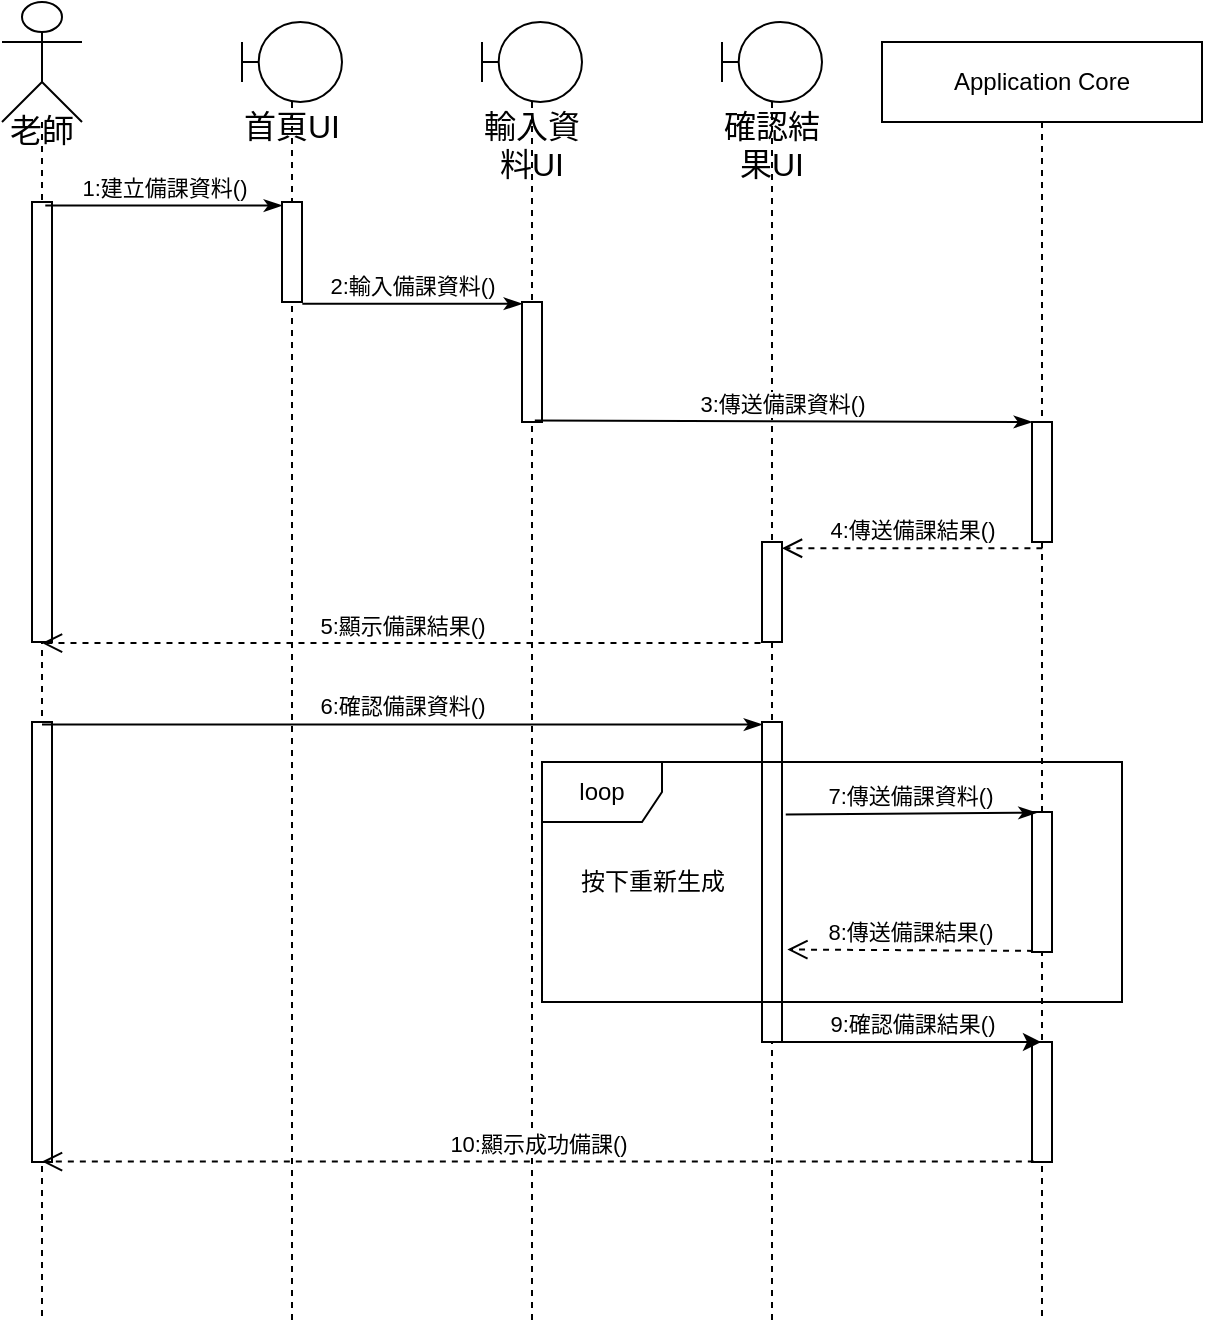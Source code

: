 <mxfile>
    <diagram name="第 1 页" id="_kCn5gWWrIlWfqqUU_DX">
        <mxGraphModel dx="1090" dy="654" grid="1" gridSize="10" guides="1" tooltips="1" connect="1" arrows="1" fold="1" page="1" pageScale="1" pageWidth="1100" pageHeight="1700" math="0" shadow="0">
            <root>
                <mxCell id="0"/>
                <mxCell id="1" parent="0"/>
                <mxCell id="3" value="&lt;p&gt;&lt;font style=&quot;font-size: 16px;&quot;&gt;老師&lt;/font&gt;&lt;/p&gt;" style="shape=umlLifeline;participant=umlActor;perimeter=lifelinePerimeter;whiteSpace=wrap;html=1;container=1;collapsible=0;recursiveResize=0;verticalAlign=top;spacingTop=36;outlineConnect=0;size=60;align=center;" parent="1" vertex="1">
                    <mxGeometry x="130" y="90" width="40" height="660" as="geometry"/>
                </mxCell>
                <mxCell id="52" value="" style="html=1;points=[];perimeter=orthogonalPerimeter;" parent="3" vertex="1">
                    <mxGeometry x="15" y="100" width="10" height="220" as="geometry"/>
                </mxCell>
                <mxCell id="53" value="" style="html=1;points=[];perimeter=orthogonalPerimeter;" parent="3" vertex="1">
                    <mxGeometry x="15" y="360" width="10" height="220" as="geometry"/>
                </mxCell>
                <mxCell id="5" value="首頁UI" style="shape=umlLifeline;participant=umlBoundary;perimeter=lifelinePerimeter;whiteSpace=wrap;html=1;container=1;collapsible=0;recursiveResize=0;verticalAlign=top;spacingTop=36;outlineConnect=0;fontSize=16;" parent="1" vertex="1">
                    <mxGeometry x="250" y="100" width="50" height="650" as="geometry"/>
                </mxCell>
                <mxCell id="16" value="" style="html=1;points=[];perimeter=orthogonalPerimeter;" parent="5" vertex="1">
                    <mxGeometry x="20" y="90" width="10" height="50" as="geometry"/>
                </mxCell>
                <mxCell id="6" value="輸入資料UI" style="shape=umlLifeline;participant=umlBoundary;perimeter=lifelinePerimeter;whiteSpace=wrap;html=1;container=1;collapsible=0;recursiveResize=0;verticalAlign=top;spacingTop=36;outlineConnect=0;fontSize=16;" parent="1" vertex="1">
                    <mxGeometry x="370" y="100" width="50" height="650" as="geometry"/>
                </mxCell>
                <mxCell id="18" value="" style="html=1;points=[];perimeter=orthogonalPerimeter;" parent="6" vertex="1">
                    <mxGeometry x="20" y="140" width="10" height="60" as="geometry"/>
                </mxCell>
                <mxCell id="7" value="確認結果UI" style="shape=umlLifeline;participant=umlBoundary;perimeter=lifelinePerimeter;whiteSpace=wrap;html=1;container=1;collapsible=0;recursiveResize=0;verticalAlign=top;spacingTop=36;outlineConnect=0;fontSize=16;" parent="1" vertex="1">
                    <mxGeometry x="490" y="100" width="50" height="650" as="geometry"/>
                </mxCell>
                <mxCell id="26" value="" style="html=1;points=[];perimeter=orthogonalPerimeter;" parent="7" vertex="1">
                    <mxGeometry x="20" y="260" width="10" height="50" as="geometry"/>
                </mxCell>
                <mxCell id="37" value="" style="html=1;points=[];perimeter=orthogonalPerimeter;" parent="7" vertex="1">
                    <mxGeometry x="20" y="350" width="10" height="160" as="geometry"/>
                </mxCell>
                <mxCell id="8" value="Application Core" style="shape=umlLifeline;perimeter=lifelinePerimeter;whiteSpace=wrap;html=1;container=1;collapsible=0;recursiveResize=0;outlineConnect=0;" parent="1" vertex="1">
                    <mxGeometry x="570" y="110" width="160" height="640" as="geometry"/>
                </mxCell>
                <mxCell id="22" value="" style="html=1;points=[];perimeter=orthogonalPerimeter;" parent="8" vertex="1">
                    <mxGeometry x="75" y="190" width="10" height="60" as="geometry"/>
                </mxCell>
                <mxCell id="46" value="" style="html=1;points=[];perimeter=orthogonalPerimeter;" parent="8" vertex="1">
                    <mxGeometry x="75" y="385" width="10" height="70" as="geometry"/>
                </mxCell>
                <mxCell id="43" value="loop" style="shape=umlFrame;whiteSpace=wrap;html=1;" parent="8" vertex="1">
                    <mxGeometry x="-170" y="360" width="290" height="120" as="geometry"/>
                </mxCell>
                <mxCell id="59" value="" style="html=1;points=[];perimeter=orthogonalPerimeter;" vertex="1" parent="8">
                    <mxGeometry x="75" y="500" width="10" height="60" as="geometry"/>
                </mxCell>
                <mxCell id="15" value="1:建立備課資料()" style="html=1;verticalAlign=bottom;endArrow=classicThin;endFill=1;exitX=0.664;exitY=0.008;exitDx=0;exitDy=0;exitPerimeter=0;" parent="1" source="52" target="16" edge="1">
                    <mxGeometry x="-0.004" width="80" relative="1" as="geometry">
                        <mxPoint x="180" y="190" as="sourcePoint"/>
                        <mxPoint x="250" y="190" as="targetPoint"/>
                        <mxPoint as="offset"/>
                    </mxGeometry>
                </mxCell>
                <mxCell id="17" value="2:輸入備課資料()" style="html=1;verticalAlign=bottom;endArrow=classicThin;endFill=1;exitX=1.016;exitY=1.017;exitDx=0;exitDy=0;exitPerimeter=0;" parent="1" source="16" target="18" edge="1">
                    <mxGeometry x="-0.004" width="80" relative="1" as="geometry">
                        <mxPoint x="300" y="260" as="sourcePoint"/>
                        <mxPoint x="360" y="260" as="targetPoint"/>
                        <mxPoint as="offset"/>
                    </mxGeometry>
                </mxCell>
                <mxCell id="21" value="3:傳送備課資料()" style="html=1;verticalAlign=bottom;endArrow=classicThin;endFill=1;exitX=0.64;exitY=0.988;exitDx=0;exitDy=0;exitPerimeter=0;" parent="1" source="18" target="22" edge="1">
                    <mxGeometry x="-0.004" width="80" relative="1" as="geometry">
                        <mxPoint x="430.16" y="300" as="sourcePoint"/>
                        <mxPoint x="540" y="300" as="targetPoint"/>
                        <mxPoint as="offset"/>
                    </mxGeometry>
                </mxCell>
                <mxCell id="24" value="4:傳送備課結果()" style="html=1;verticalAlign=bottom;endArrow=open;dashed=1;endSize=8;exitX=0.521;exitY=1.052;exitDx=0;exitDy=0;exitPerimeter=0;" parent="1" source="22" target="26" edge="1">
                    <mxGeometry x="-0.002" relative="1" as="geometry">
                        <mxPoint x="620" y="360" as="sourcePoint"/>
                        <mxPoint x="550" y="363" as="targetPoint"/>
                        <mxPoint as="offset"/>
                    </mxGeometry>
                </mxCell>
                <mxCell id="36" value="5:顯示備課結果()" style="html=1;verticalAlign=bottom;endArrow=open;dashed=1;endSize=8;exitX=-0.076;exitY=1.011;exitDx=0;exitDy=0;exitPerimeter=0;" parent="1" source="26" target="3" edge="1">
                    <mxGeometry x="-0.002" relative="1" as="geometry">
                        <mxPoint x="480.21" y="410" as="sourcePoint"/>
                        <mxPoint x="180" y="411" as="targetPoint"/>
                        <mxPoint as="offset"/>
                    </mxGeometry>
                </mxCell>
                <mxCell id="38" value="6:確認備課資料()" style="html=1;verticalAlign=bottom;endArrow=classicThin;endFill=1;entryX=0.003;entryY=0.008;entryDx=0;entryDy=0;entryPerimeter=0;" parent="1" source="3" target="37" edge="1">
                    <mxGeometry x="-0.004" width="80" relative="1" as="geometry">
                        <mxPoint x="180" y="451" as="sourcePoint"/>
                        <mxPoint x="379.84" y="450" as="targetPoint"/>
                        <mxPoint as="offset"/>
                    </mxGeometry>
                </mxCell>
                <mxCell id="47" value="7:傳送備課資料()" style="html=1;verticalAlign=bottom;endArrow=classicThin;endFill=1;exitX=1.188;exitY=0.289;exitDx=0;exitDy=0;exitPerimeter=0;entryX=0.231;entryY=0.005;entryDx=0;entryDy=0;entryPerimeter=0;" parent="1" source="37" target="46" edge="1">
                    <mxGeometry x="-0.004" width="80" relative="1" as="geometry">
                        <mxPoint x="540" y="495" as="sourcePoint"/>
                        <mxPoint x="620" y="496" as="targetPoint"/>
                        <mxPoint as="offset"/>
                    </mxGeometry>
                </mxCell>
                <mxCell id="48" value="8:傳送備課結果()" style="html=1;verticalAlign=bottom;endArrow=open;dashed=1;endSize=8;exitX=0.052;exitY=0.992;exitDx=0;exitDy=0;exitPerimeter=0;entryX=1.269;entryY=0.711;entryDx=0;entryDy=0;entryPerimeter=0;" parent="1" source="46" target="37" edge="1">
                    <mxGeometry x="-0.002" relative="1" as="geometry">
                        <mxPoint x="630.21" y="565.0" as="sourcePoint"/>
                        <mxPoint x="540" y="564" as="targetPoint"/>
                        <mxPoint as="offset"/>
                    </mxGeometry>
                </mxCell>
                <mxCell id="49" value="按下重新生成" style="text;html=1;align=center;verticalAlign=middle;resizable=0;points=[];autosize=1;strokeColor=none;fillColor=none;" parent="1" vertex="1">
                    <mxGeometry x="405" y="515" width="100" height="30" as="geometry"/>
                </mxCell>
                <mxCell id="50" value="9:確認備課結果()" style="html=1;verticalAlign=bottom;endArrow=classic;endFill=1;" parent="1" target="8" edge="1">
                    <mxGeometry x="-0.002" relative="1" as="geometry">
                        <mxPoint x="520" y="610" as="sourcePoint"/>
                        <mxPoint x="630" y="610" as="targetPoint"/>
                        <mxPoint as="offset"/>
                    </mxGeometry>
                </mxCell>
                <mxCell id="60" value="10:顯示成功備課()" style="html=1;verticalAlign=bottom;endArrow=open;dashed=1;endSize=8;exitX=0.092;exitY=0.996;exitDx=0;exitDy=0;exitPerimeter=0;" edge="1" parent="1" source="59" target="3">
                    <mxGeometry x="-0.002" relative="1" as="geometry">
                        <mxPoint x="610.1" y="670" as="sourcePoint"/>
                        <mxPoint x="479.89" y="670" as="targetPoint"/>
                        <mxPoint as="offset"/>
                    </mxGeometry>
                </mxCell>
            </root>
        </mxGraphModel>
    </diagram>
</mxfile>